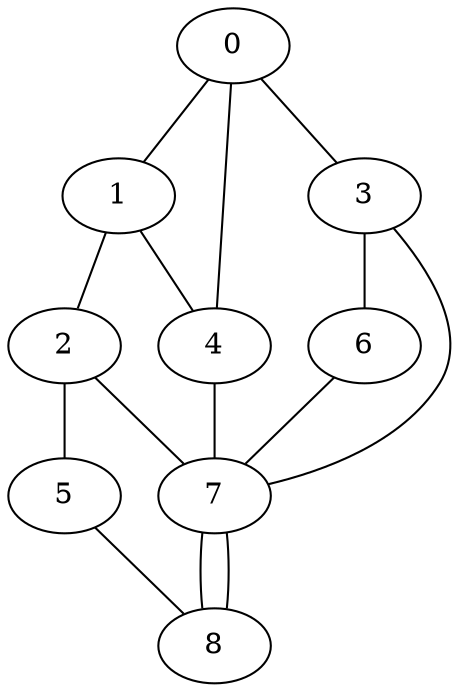 graph bfs
{
0 [fillcolor = white, style = filled];
1 [fillcolor = white, style = filled];
2 [fillcolor = white, style = filled];
3 [fillcolor = white, style = filled];
4 [fillcolor = white, style = filled];
5 [fillcolor = white, style = filled];
6 [fillcolor = white, style = filled];
7 [fillcolor = white, style = filled];
8 [fillcolor = white, style = filled];
0 -- 1;
0 -- 3;
0 -- 4;
1 -- 2;
1 -- 4;
2 -- 5;
2 -- 7;
3 -- 6;
3 -- 7;
4 -- 7;
5 -- 8;
6 -- 7;
7 -- 8;
7 -- 8;
}